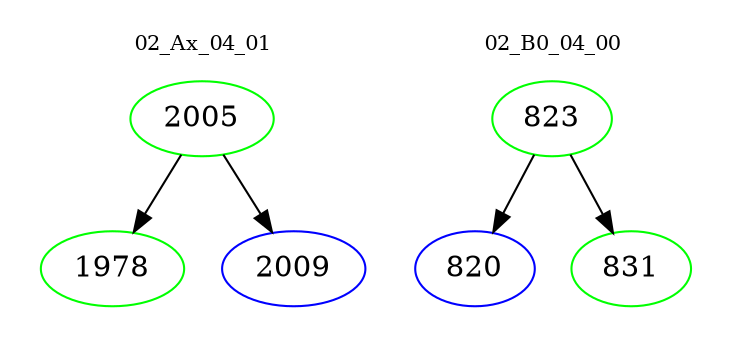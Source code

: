 digraph{
subgraph cluster_0 {
color = white
label = "02_Ax_04_01";
fontsize=10;
T0_2005 [label="2005", color="green"]
T0_2005 -> T0_1978 [color="black"]
T0_1978 [label="1978", color="green"]
T0_2005 -> T0_2009 [color="black"]
T0_2009 [label="2009", color="blue"]
}
subgraph cluster_1 {
color = white
label = "02_B0_04_00";
fontsize=10;
T1_823 [label="823", color="green"]
T1_823 -> T1_820 [color="black"]
T1_820 [label="820", color="blue"]
T1_823 -> T1_831 [color="black"]
T1_831 [label="831", color="green"]
}
}
